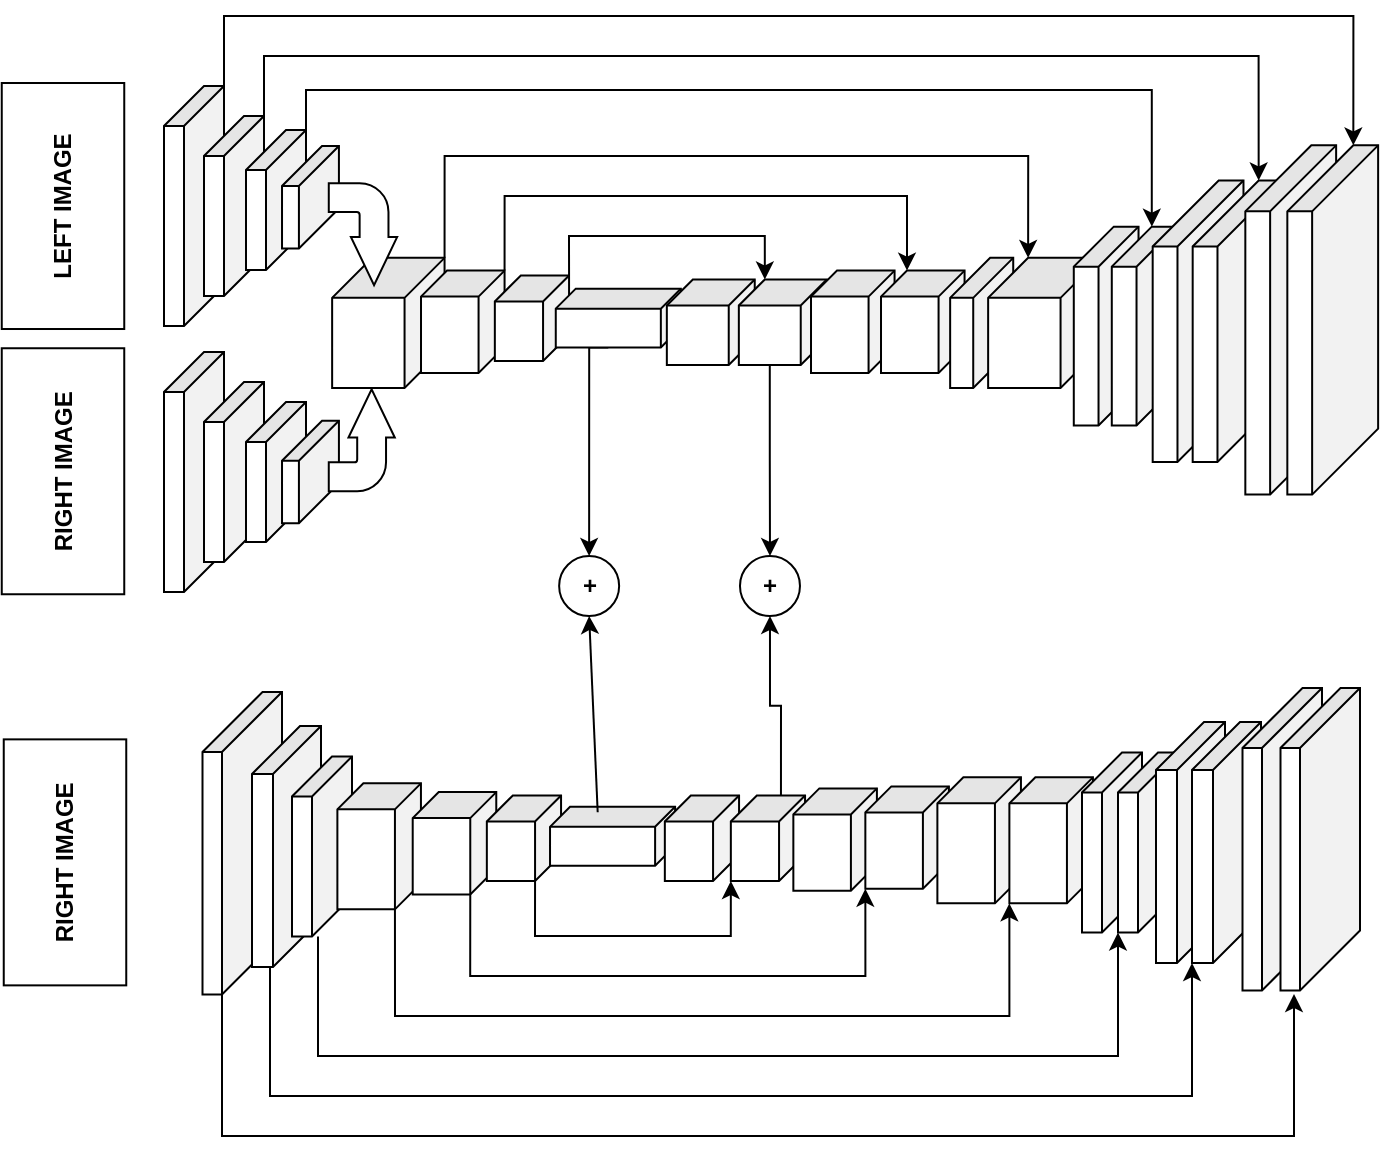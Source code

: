 <mxfile version="16.5.3" type="github">
  <diagram id="XJV9W_cmDKWi7Rnc3LGd" name="Page-1">
    <mxGraphModel dx="1364" dy="619" grid="1" gridSize="10" guides="1" tooltips="1" connect="1" arrows="1" fold="1" page="1" pageScale="1" pageWidth="850" pageHeight="1100" math="0" shadow="0">
      <root>
        <mxCell id="0" />
        <mxCell id="1" parent="0" />
        <mxCell id="qjHNvClsbBAqryhqXB2U-25" style="edgeStyle=orthogonalEdgeStyle;rounded=0;orthogonalLoop=1;jettySize=auto;html=1;exitX=0;exitY=0;exitDx=0;exitDy=0;exitPerimeter=0;entryX=0;entryY=0;entryDx=0;entryDy=12.4;entryPerimeter=0;" parent="1" source="ripQ546PBSJGRs5OGgcQ-14" target="j10uJciGInbWVbVoU815-24" edge="1">
          <mxGeometry relative="1" as="geometry">
            <Array as="points">
              <mxPoint x="192" y="90" />
              <mxPoint x="757" y="90" />
            </Array>
          </mxGeometry>
        </mxCell>
        <mxCell id="ripQ546PBSJGRs5OGgcQ-14" value="" style="shape=cube;whiteSpace=wrap;html=1;boundedLbl=1;backgroundOutline=1;darkOpacity=0.05;darkOpacity2=0.1;rotation=90;" parent="1" vertex="1">
          <mxGeometry x="117" y="170" width="120" height="30" as="geometry" />
        </mxCell>
        <mxCell id="j10uJciGInbWVbVoU815-27" style="edgeStyle=orthogonalEdgeStyle;rounded=0;orthogonalLoop=1;jettySize=auto;html=1;exitX=0;exitY=0;exitDx=0;exitDy=0;exitPerimeter=0;entryX=0;entryY=0;entryDx=0;entryDy=12.4;entryPerimeter=0;" parent="1" source="ripQ546PBSJGRs5OGgcQ-15" target="j10uJciGInbWVbVoU815-22" edge="1">
          <mxGeometry relative="1" as="geometry">
            <Array as="points">
              <mxPoint x="212" y="110" />
              <mxPoint x="709" y="110" />
            </Array>
            <mxPoint x="750" y="130" as="targetPoint" />
          </mxGeometry>
        </mxCell>
        <mxCell id="ripQ546PBSJGRs5OGgcQ-15" value="" style="shape=cube;whiteSpace=wrap;html=1;boundedLbl=1;backgroundOutline=1;darkOpacity=0.05;darkOpacity2=0.1;rotation=90;" parent="1" vertex="1">
          <mxGeometry x="152" y="170" width="90" height="30" as="geometry" />
        </mxCell>
        <mxCell id="qjHNvClsbBAqryhqXB2U-27" style="edgeStyle=orthogonalEdgeStyle;rounded=0;orthogonalLoop=1;jettySize=auto;html=1;exitX=0;exitY=0;exitDx=0;exitDy=0;exitPerimeter=0;entryX=0;entryY=0;entryDx=0;entryDy=12.37;entryPerimeter=0;" parent="1" source="ripQ546PBSJGRs5OGgcQ-16" target="j10uJciGInbWVbVoU815-20" edge="1">
          <mxGeometry relative="1" as="geometry">
            <mxPoint x="710" y="150" as="targetPoint" />
          </mxGeometry>
        </mxCell>
        <mxCell id="ripQ546PBSJGRs5OGgcQ-16" value="" style="shape=cube;whiteSpace=wrap;html=1;boundedLbl=1;backgroundOutline=1;darkOpacity=0.05;darkOpacity2=0.1;rotation=90;" parent="1" vertex="1">
          <mxGeometry x="183" y="167" width="70" height="30" as="geometry" />
        </mxCell>
        <mxCell id="ripQ546PBSJGRs5OGgcQ-17" value="" style="shape=cube;whiteSpace=wrap;html=1;boundedLbl=1;backgroundOutline=1;darkOpacity=0.05;darkOpacity2=0.1;rotation=90;" parent="1" vertex="1">
          <mxGeometry x="117" y="303" width="120" height="30" as="geometry" />
        </mxCell>
        <mxCell id="ripQ546PBSJGRs5OGgcQ-18" value="" style="shape=cube;whiteSpace=wrap;html=1;boundedLbl=1;backgroundOutline=1;darkOpacity=0.05;darkOpacity2=0.1;rotation=90;" parent="1" vertex="1">
          <mxGeometry x="152" y="303" width="90" height="30" as="geometry" />
        </mxCell>
        <mxCell id="ripQ546PBSJGRs5OGgcQ-19" value="" style="shape=cube;whiteSpace=wrap;html=1;boundedLbl=1;backgroundOutline=1;darkOpacity=0.05;darkOpacity2=0.1;rotation=90;" parent="1" vertex="1">
          <mxGeometry x="183" y="303" width="70" height="30" as="geometry" />
        </mxCell>
        <mxCell id="gHIy9yLXrVZsT-g1AwRH-1" value="" style="shape=cube;whiteSpace=wrap;html=1;boundedLbl=1;backgroundOutline=1;darkOpacity=0.05;darkOpacity2=0.1;rotation=90;" parent="1" vertex="1">
          <mxGeometry x="209.61" y="166.41" width="51.25" height="28.45" as="geometry" />
        </mxCell>
        <mxCell id="gHIy9yLXrVZsT-g1AwRH-2" value="" style="shape=cube;whiteSpace=wrap;html=1;boundedLbl=1;backgroundOutline=1;darkOpacity=0.05;darkOpacity2=0.1;rotation=90;" parent="1" vertex="1">
          <mxGeometry x="209.61" y="303.78" width="51.25" height="28.45" as="geometry" />
        </mxCell>
        <mxCell id="gHIy9yLXrVZsT-g1AwRH-4" value="&lt;b&gt;LEFT IMAGE&lt;/b&gt;" style="rounded=0;whiteSpace=wrap;html=1;rotation=-90;" parent="1" vertex="1">
          <mxGeometry x="50" y="154.38" width="123" height="61.25" as="geometry" />
        </mxCell>
        <mxCell id="gHIy9yLXrVZsT-g1AwRH-5" value="&lt;b&gt;RIGHT IMAGE&lt;/b&gt;" style="rounded=0;whiteSpace=wrap;html=1;rotation=-90;" parent="1" vertex="1">
          <mxGeometry x="50" y="287" width="123" height="61.25" as="geometry" />
        </mxCell>
        <mxCell id="qjHNvClsbBAqryhqXB2U-23" style="edgeStyle=orthogonalEdgeStyle;rounded=0;orthogonalLoop=1;jettySize=auto;html=1;exitX=0;exitY=0;exitDx=0;exitDy=0;exitPerimeter=0;entryX=0;entryY=0;entryDx=0;entryDy=36.21;entryPerimeter=0;" parent="1" source="gHIy9yLXrVZsT-g1AwRH-6" target="j10uJciGInbWVbVoU815-18" edge="1">
          <mxGeometry relative="1" as="geometry">
            <Array as="points">
              <mxPoint x="302" y="160" />
              <mxPoint x="594" y="160" />
            </Array>
          </mxGeometry>
        </mxCell>
        <mxCell id="gHIy9yLXrVZsT-g1AwRH-6" value="" style="shape=cube;whiteSpace=wrap;html=1;boundedLbl=1;backgroundOutline=1;darkOpacity=0.05;darkOpacity2=0.1;rotation=90;" parent="1" vertex="1">
          <mxGeometry x="241.67" y="215.33" width="65.01" height="56.21" as="geometry" />
        </mxCell>
        <mxCell id="gHIy9yLXrVZsT-g1AwRH-16" value="" style="html=1;shadow=0;dashed=0;align=center;verticalAlign=middle;shape=mxgraph.arrows2.bendArrow;dy=7.21;dx=24.16;notch=0;arrowHead=23.15;rounded=1;rotation=90;" parent="1" vertex="1">
          <mxGeometry x="236" y="182" width="50.99" height="34.21" as="geometry" />
        </mxCell>
        <mxCell id="j10uJciGInbWVbVoU815-2" value="" style="html=1;shadow=0;dashed=0;align=center;verticalAlign=middle;shape=mxgraph.arrows2.bendArrow;dy=7.21;dx=24.16;notch=0;arrowHead=23.15;rounded=1;rotation=-90;flipV=1;" parent="1" vertex="1">
          <mxGeometry x="235.39" y="285.61" width="50.99" height="33" as="geometry" />
        </mxCell>
        <mxCell id="3e6isMqfdNkGdxpLTALY-1" style="edgeStyle=orthogonalEdgeStyle;rounded=0;orthogonalLoop=1;jettySize=auto;html=1;exitX=0;exitY=0;exitDx=0;exitDy=0;exitPerimeter=0;entryX=0;entryY=0;entryDx=0;entryDy=28.78;entryPerimeter=0;" edge="1" parent="1" source="j10uJciGInbWVbVoU815-4" target="j10uJciGInbWVbVoU815-15">
          <mxGeometry relative="1" as="geometry">
            <Array as="points">
              <mxPoint x="332" y="180" />
              <mxPoint x="534" y="180" />
            </Array>
          </mxGeometry>
        </mxCell>
        <mxCell id="j10uJciGInbWVbVoU815-4" value="" style="shape=cube;whiteSpace=wrap;html=1;boundedLbl=1;backgroundOutline=1;darkOpacity=0.05;darkOpacity2=0.1;rotation=90;size=13;" parent="1" vertex="1">
          <mxGeometry x="285.82" y="221.99" width="51.15" height="41.78" as="geometry" />
        </mxCell>
        <mxCell id="3e6isMqfdNkGdxpLTALY-2" style="edgeStyle=orthogonalEdgeStyle;rounded=0;orthogonalLoop=1;jettySize=auto;html=1;exitX=0;exitY=0;exitDx=0;exitDy=0;exitPerimeter=0;entryX=0;entryY=0;entryDx=0;entryDy=30.95;entryPerimeter=0;" edge="1" parent="1" source="j10uJciGInbWVbVoU815-6" target="j10uJciGInbWVbVoU815-12">
          <mxGeometry relative="1" as="geometry">
            <Array as="points">
              <mxPoint x="364" y="200" />
              <mxPoint x="462" y="200" />
            </Array>
          </mxGeometry>
        </mxCell>
        <mxCell id="j10uJciGInbWVbVoU815-6" value="" style="shape=cube;whiteSpace=wrap;html=1;boundedLbl=1;backgroundOutline=1;darkOpacity=0.05;darkOpacity2=0.1;rotation=90;size=13;" parent="1" vertex="1">
          <mxGeometry x="324.57" y="222.56" width="42.81" height="37.11" as="geometry" />
        </mxCell>
        <mxCell id="3e6isMqfdNkGdxpLTALY-14" style="edgeStyle=orthogonalEdgeStyle;rounded=0;orthogonalLoop=1;jettySize=auto;html=1;exitX=0;exitY=0;exitDx=29.43;exitDy=36.27;exitPerimeter=0;entryX=0.5;entryY=0;entryDx=0;entryDy=0;" edge="1" parent="1" source="j10uJciGInbWVbVoU815-8" target="3e6isMqfdNkGdxpLTALY-8">
          <mxGeometry relative="1" as="geometry">
            <Array as="points">
              <mxPoint x="375" y="256" />
            </Array>
          </mxGeometry>
        </mxCell>
        <mxCell id="j10uJciGInbWVbVoU815-8" value="" style="shape=cube;whiteSpace=wrap;html=1;boundedLbl=1;backgroundOutline=1;darkOpacity=0.05;darkOpacity2=0.1;rotation=90;size=10;" parent="1" vertex="1">
          <mxGeometry x="374.44" y="209.77" width="29.43" height="62.54" as="geometry" />
        </mxCell>
        <mxCell id="j10uJciGInbWVbVoU815-9" value="" style="shape=cube;whiteSpace=wrap;html=1;boundedLbl=1;backgroundOutline=1;darkOpacity=0.05;darkOpacity2=0.1;rotation=90;size=13;" parent="1" vertex="1">
          <mxGeometry x="413.99" y="221.14" width="42.81" height="43.95" as="geometry" />
        </mxCell>
        <mxCell id="3e6isMqfdNkGdxpLTALY-21" style="edgeStyle=orthogonalEdgeStyle;rounded=0;orthogonalLoop=1;jettySize=auto;html=1;exitX=0;exitY=0;exitDx=42.81;exitDy=28.475;exitPerimeter=0;entryX=0.5;entryY=0;entryDx=0;entryDy=0;" edge="1" parent="1" source="j10uJciGInbWVbVoU815-12" target="3e6isMqfdNkGdxpLTALY-20">
          <mxGeometry relative="1" as="geometry" />
        </mxCell>
        <mxCell id="j10uJciGInbWVbVoU815-12" value="" style="shape=cube;whiteSpace=wrap;html=1;boundedLbl=1;backgroundOutline=1;darkOpacity=0.05;darkOpacity2=0.1;rotation=90;size=13;" parent="1" vertex="1">
          <mxGeometry x="449.99" y="221.14" width="42.81" height="43.95" as="geometry" />
        </mxCell>
        <mxCell id="j10uJciGInbWVbVoU815-14" value="" style="shape=cube;whiteSpace=wrap;html=1;boundedLbl=1;backgroundOutline=1;darkOpacity=0.05;darkOpacity2=0.1;rotation=90;size=13;" parent="1" vertex="1">
          <mxGeometry x="480.82" y="221.99" width="51.15" height="41.78" as="geometry" />
        </mxCell>
        <mxCell id="j10uJciGInbWVbVoU815-15" value="" style="shape=cube;whiteSpace=wrap;html=1;boundedLbl=1;backgroundOutline=1;darkOpacity=0.05;darkOpacity2=0.1;rotation=90;size=13;" parent="1" vertex="1">
          <mxGeometry x="515.82" y="221.99" width="51.15" height="41.78" as="geometry" />
        </mxCell>
        <mxCell id="j10uJciGInbWVbVoU815-17" value="" style="shape=cube;whiteSpace=wrap;html=1;boundedLbl=1;backgroundOutline=1;darkOpacity=0.05;darkOpacity2=0.1;rotation=90;" parent="1" vertex="1">
          <mxGeometry x="538.34" y="227.67" width="65.01" height="31.54" as="geometry" />
        </mxCell>
        <mxCell id="j10uJciGInbWVbVoU815-18" value="" style="shape=cube;whiteSpace=wrap;html=1;boundedLbl=1;backgroundOutline=1;darkOpacity=0.05;darkOpacity2=0.1;rotation=90;" parent="1" vertex="1">
          <mxGeometry x="569.67" y="215.33" width="65.01" height="56.21" as="geometry" />
        </mxCell>
        <mxCell id="j10uJciGInbWVbVoU815-19" value="" style="shape=cube;whiteSpace=wrap;html=1;boundedLbl=1;backgroundOutline=1;darkOpacity=0.05;darkOpacity2=0.1;rotation=90;" parent="1" vertex="1">
          <mxGeometry x="583.38" y="228.84" width="99.4" height="32.37" as="geometry" />
        </mxCell>
        <mxCell id="j10uJciGInbWVbVoU815-20" value="" style="shape=cube;whiteSpace=wrap;html=1;boundedLbl=1;backgroundOutline=1;darkOpacity=0.05;darkOpacity2=0.1;rotation=90;" parent="1" vertex="1">
          <mxGeometry x="602.38" y="228.84" width="99.4" height="32.37" as="geometry" />
        </mxCell>
        <mxCell id="j10uJciGInbWVbVoU815-21" value="" style="shape=cube;whiteSpace=wrap;html=1;boundedLbl=1;backgroundOutline=1;darkOpacity=0.05;darkOpacity2=0.1;rotation=90;size=33;" parent="1" vertex="1">
          <mxGeometry x="608.67" y="219.91" width="140.74" height="45.4" as="geometry" />
        </mxCell>
        <mxCell id="j10uJciGInbWVbVoU815-22" value="" style="shape=cube;whiteSpace=wrap;html=1;boundedLbl=1;backgroundOutline=1;darkOpacity=0.05;darkOpacity2=0.1;rotation=90;size=33;" parent="1" vertex="1">
          <mxGeometry x="628.67" y="219.91" width="140.74" height="45.4" as="geometry" />
        </mxCell>
        <mxCell id="j10uJciGInbWVbVoU815-23" value="" style="shape=cube;whiteSpace=wrap;html=1;boundedLbl=1;backgroundOutline=1;darkOpacity=0.05;darkOpacity2=0.1;rotation=90;size=33;" parent="1" vertex="1">
          <mxGeometry x="638.05" y="219.29" width="174.63" height="45.4" as="geometry" />
        </mxCell>
        <mxCell id="j10uJciGInbWVbVoU815-24" value="" style="shape=cube;whiteSpace=wrap;html=1;boundedLbl=1;backgroundOutline=1;darkOpacity=0.05;darkOpacity2=0.1;rotation=90;size=33;" parent="1" vertex="1">
          <mxGeometry x="659.05" y="219.29" width="174.63" height="45.4" as="geometry" />
        </mxCell>
        <mxCell id="qjHNvClsbBAqryhqXB2U-22" style="edgeStyle=orthogonalEdgeStyle;rounded=0;orthogonalLoop=1;jettySize=auto;html=1;exitX=0;exitY=0;exitDx=151.25;exitDy=30;exitPerimeter=0;" parent="1" source="qjHNvClsbBAqryhqXB2U-1" edge="1">
          <mxGeometry relative="1" as="geometry">
            <mxPoint x="727" y="579" as="targetPoint" />
            <Array as="points">
              <mxPoint x="191" y="650" />
              <mxPoint x="727" y="650" />
            </Array>
          </mxGeometry>
        </mxCell>
        <mxCell id="qjHNvClsbBAqryhqXB2U-1" value="" style="shape=cube;whiteSpace=wrap;html=1;boundedLbl=1;backgroundOutline=1;darkOpacity=0.05;darkOpacity2=0.1;rotation=90;size=30;" parent="1" vertex="1">
          <mxGeometry x="125.5" y="483.75" width="151.25" height="39.75" as="geometry" />
        </mxCell>
        <mxCell id="3e6isMqfdNkGdxpLTALY-3" style="edgeStyle=orthogonalEdgeStyle;rounded=0;orthogonalLoop=1;jettySize=auto;html=1;exitX=0;exitY=0;exitDx=120.5;exitDy=24;exitPerimeter=0;entryX=1;entryY=1;entryDx=0;entryDy=0;entryPerimeter=0;" edge="1" parent="1" source="qjHNvClsbBAqryhqXB2U-2" target="qjHNvClsbBAqryhqXB2U-19">
          <mxGeometry relative="1" as="geometry">
            <Array as="points">
              <mxPoint x="215" y="630" />
              <mxPoint x="676" y="630" />
            </Array>
          </mxGeometry>
        </mxCell>
        <mxCell id="qjHNvClsbBAqryhqXB2U-2" value="" style="shape=cube;whiteSpace=wrap;html=1;boundedLbl=1;backgroundOutline=1;darkOpacity=0.05;darkOpacity2=0.1;rotation=90;size=24;" parent="1" vertex="1">
          <mxGeometry x="163" y="488" width="120.5" height="34.5" as="geometry" />
        </mxCell>
        <mxCell id="3e6isMqfdNkGdxpLTALY-4" style="edgeStyle=orthogonalEdgeStyle;rounded=0;orthogonalLoop=1;jettySize=auto;html=1;exitX=0;exitY=0;exitDx=90;exitDy=20;exitPerimeter=0;entryX=1;entryY=1;entryDx=0;entryDy=0;entryPerimeter=0;" edge="1" parent="1" target="qjHNvClsbBAqryhqXB2U-17">
          <mxGeometry relative="1" as="geometry">
            <mxPoint x="239" y="550.25" as="sourcePoint" />
            <Array as="points">
              <mxPoint x="239" y="610" />
              <mxPoint x="639" y="610" />
            </Array>
          </mxGeometry>
        </mxCell>
        <mxCell id="qjHNvClsbBAqryhqXB2U-3" value="" style="shape=cube;whiteSpace=wrap;html=1;boundedLbl=1;backgroundOutline=1;darkOpacity=0.05;darkOpacity2=0.1;rotation=90;" parent="1" vertex="1">
          <mxGeometry x="196" y="490.25" width="90" height="30" as="geometry" />
        </mxCell>
        <mxCell id="3e6isMqfdNkGdxpLTALY-5" style="edgeStyle=orthogonalEdgeStyle;rounded=0;orthogonalLoop=1;jettySize=auto;html=1;exitX=0;exitY=0;exitDx=63.0;exitDy=13;exitPerimeter=0;entryX=1;entryY=1;entryDx=0;entryDy=0;entryPerimeter=0;" edge="1" parent="1" source="qjHNvClsbBAqryhqXB2U-4" target="qjHNvClsbBAqryhqXB2U-15">
          <mxGeometry relative="1" as="geometry">
            <Array as="points">
              <mxPoint x="278" y="590" />
              <mxPoint x="585" y="590" />
            </Array>
          </mxGeometry>
        </mxCell>
        <mxCell id="qjHNvClsbBAqryhqXB2U-4" value="" style="shape=cube;whiteSpace=wrap;html=1;boundedLbl=1;backgroundOutline=1;darkOpacity=0.05;darkOpacity2=0.1;rotation=90;size=13;" parent="1" vertex="1">
          <mxGeometry x="238.08" y="484.29" width="63" height="41.78" as="geometry" />
        </mxCell>
        <mxCell id="3e6isMqfdNkGdxpLTALY-6" style="edgeStyle=orthogonalEdgeStyle;rounded=0;orthogonalLoop=1;jettySize=auto;html=1;exitX=0;exitY=0;exitDx=51.15;exitDy=13;exitPerimeter=0;entryX=1;entryY=1;entryDx=0;entryDy=0;entryPerimeter=0;" edge="1" parent="1" source="qjHNvClsbBAqryhqXB2U-5" target="qjHNvClsbBAqryhqXB2U-13">
          <mxGeometry relative="1" as="geometry">
            <Array as="points">
              <mxPoint x="315" y="570" />
              <mxPoint x="513" y="570" />
            </Array>
          </mxGeometry>
        </mxCell>
        <mxCell id="qjHNvClsbBAqryhqXB2U-5" value="" style="shape=cube;whiteSpace=wrap;html=1;boundedLbl=1;backgroundOutline=1;darkOpacity=0.05;darkOpacity2=0.1;rotation=90;size=13;" parent="1" vertex="1">
          <mxGeometry x="281.67" y="482.73" width="51.15" height="41.78" as="geometry" />
        </mxCell>
        <mxCell id="3e6isMqfdNkGdxpLTALY-7" style="edgeStyle=orthogonalEdgeStyle;rounded=0;orthogonalLoop=1;jettySize=auto;html=1;exitX=0;exitY=0;exitDx=42.81;exitDy=13;exitPerimeter=0;entryX=1;entryY=1;entryDx=0;entryDy=0;entryPerimeter=0;" edge="1" parent="1" source="qjHNvClsbBAqryhqXB2U-6" target="qjHNvClsbBAqryhqXB2U-10">
          <mxGeometry relative="1" as="geometry">
            <Array as="points">
              <mxPoint x="348" y="550" />
              <mxPoint x="445" y="550" />
            </Array>
          </mxGeometry>
        </mxCell>
        <mxCell id="qjHNvClsbBAqryhqXB2U-6" value="" style="shape=cube;whiteSpace=wrap;html=1;boundedLbl=1;backgroundOutline=1;darkOpacity=0.05;darkOpacity2=0.1;rotation=90;size=13;" parent="1" vertex="1">
          <mxGeometry x="320.57" y="482.56" width="42.81" height="37.11" as="geometry" />
        </mxCell>
        <mxCell id="qjHNvClsbBAqryhqXB2U-7" value="" style="shape=cube;whiteSpace=wrap;html=1;boundedLbl=1;backgroundOutline=1;darkOpacity=0.05;darkOpacity2=0.1;rotation=90;size=10;" parent="1" vertex="1">
          <mxGeometry x="371.57" y="468.84" width="29.43" height="62.54" as="geometry" />
        </mxCell>
        <mxCell id="qjHNvClsbBAqryhqXB2U-8" value="&lt;b&gt;RIGHT IMAGE&lt;/b&gt;" style="rounded=0;whiteSpace=wrap;html=1;rotation=-90;" parent="1" vertex="1">
          <mxGeometry x="51" y="482.56" width="123" height="61.25" as="geometry" />
        </mxCell>
        <mxCell id="qjHNvClsbBAqryhqXB2U-9" value="" style="shape=cube;whiteSpace=wrap;html=1;boundedLbl=1;backgroundOutline=1;darkOpacity=0.05;darkOpacity2=0.1;rotation=90;size=13;" parent="1" vertex="1">
          <mxGeometry x="409.57" y="482.56" width="42.81" height="37.11" as="geometry" />
        </mxCell>
        <mxCell id="3e6isMqfdNkGdxpLTALY-22" style="edgeStyle=orthogonalEdgeStyle;rounded=0;orthogonalLoop=1;jettySize=auto;html=1;exitX=0;exitY=0;exitDx=0;exitDy=12.055;exitPerimeter=0;entryX=0.5;entryY=1;entryDx=0;entryDy=0;" edge="1" parent="1" source="qjHNvClsbBAqryhqXB2U-10" target="3e6isMqfdNkGdxpLTALY-20">
          <mxGeometry relative="1" as="geometry" />
        </mxCell>
        <mxCell id="qjHNvClsbBAqryhqXB2U-10" value="" style="shape=cube;whiteSpace=wrap;html=1;boundedLbl=1;backgroundOutline=1;darkOpacity=0.05;darkOpacity2=0.1;rotation=90;size=13;" parent="1" vertex="1">
          <mxGeometry x="442.57" y="482.56" width="42.81" height="37.11" as="geometry" />
        </mxCell>
        <mxCell id="qjHNvClsbBAqryhqXB2U-12" value="" style="shape=cube;whiteSpace=wrap;html=1;boundedLbl=1;backgroundOutline=1;darkOpacity=0.05;darkOpacity2=0.1;rotation=90;size=13;" parent="1" vertex="1">
          <mxGeometry x="471.99" y="480.89" width="51.15" height="41.78" as="geometry" />
        </mxCell>
        <mxCell id="qjHNvClsbBAqryhqXB2U-13" value="" style="shape=cube;whiteSpace=wrap;html=1;boundedLbl=1;backgroundOutline=1;darkOpacity=0.05;darkOpacity2=0.1;rotation=90;size=13;" parent="1" vertex="1">
          <mxGeometry x="507.99" y="479.89" width="51.15" height="41.78" as="geometry" />
        </mxCell>
        <mxCell id="qjHNvClsbBAqryhqXB2U-14" value="" style="shape=cube;whiteSpace=wrap;html=1;boundedLbl=1;backgroundOutline=1;darkOpacity=0.05;darkOpacity2=0.1;rotation=90;size=13;" parent="1" vertex="1">
          <mxGeometry x="538.08" y="481.29" width="63" height="41.78" as="geometry" />
        </mxCell>
        <mxCell id="qjHNvClsbBAqryhqXB2U-15" value="" style="shape=cube;whiteSpace=wrap;html=1;boundedLbl=1;backgroundOutline=1;darkOpacity=0.05;darkOpacity2=0.1;rotation=90;size=13;" parent="1" vertex="1">
          <mxGeometry x="574.08" y="481.29" width="63" height="41.78" as="geometry" />
        </mxCell>
        <mxCell id="qjHNvClsbBAqryhqXB2U-16" value="" style="shape=cube;whiteSpace=wrap;html=1;boundedLbl=1;backgroundOutline=1;darkOpacity=0.05;darkOpacity2=0.1;rotation=90;" parent="1" vertex="1">
          <mxGeometry x="591" y="488.25" width="90" height="30" as="geometry" />
        </mxCell>
        <mxCell id="qjHNvClsbBAqryhqXB2U-17" value="" style="shape=cube;whiteSpace=wrap;html=1;boundedLbl=1;backgroundOutline=1;darkOpacity=0.05;darkOpacity2=0.1;rotation=90;" parent="1" vertex="1">
          <mxGeometry x="609" y="488.25" width="90" height="30" as="geometry" />
        </mxCell>
        <mxCell id="qjHNvClsbBAqryhqXB2U-18" value="" style="shape=cube;whiteSpace=wrap;html=1;boundedLbl=1;backgroundOutline=1;darkOpacity=0.05;darkOpacity2=0.1;rotation=90;size=24;" parent="1" vertex="1">
          <mxGeometry x="615" y="486" width="120.5" height="34.5" as="geometry" />
        </mxCell>
        <mxCell id="qjHNvClsbBAqryhqXB2U-19" value="" style="shape=cube;whiteSpace=wrap;html=1;boundedLbl=1;backgroundOutline=1;darkOpacity=0.05;darkOpacity2=0.1;rotation=90;size=24;" parent="1" vertex="1">
          <mxGeometry x="633" y="486" width="120.5" height="34.5" as="geometry" />
        </mxCell>
        <mxCell id="qjHNvClsbBAqryhqXB2U-20" value="" style="shape=cube;whiteSpace=wrap;html=1;boundedLbl=1;backgroundOutline=1;darkOpacity=0.05;darkOpacity2=0.1;rotation=90;size=30;" parent="1" vertex="1">
          <mxGeometry x="645.5" y="481.75" width="151.25" height="39.75" as="geometry" />
        </mxCell>
        <mxCell id="qjHNvClsbBAqryhqXB2U-21" value="" style="shape=cube;whiteSpace=wrap;html=1;boundedLbl=1;backgroundOutline=1;darkOpacity=0.05;darkOpacity2=0.1;rotation=90;size=30;" parent="1" vertex="1">
          <mxGeometry x="664.5" y="481.75" width="151.25" height="39.75" as="geometry" />
        </mxCell>
        <mxCell id="3e6isMqfdNkGdxpLTALY-8" value="&lt;b&gt;+&lt;/b&gt;" style="ellipse;whiteSpace=wrap;html=1;aspect=fixed;" vertex="1" parent="1">
          <mxGeometry x="359.57" y="360" width="30" height="30" as="geometry" />
        </mxCell>
        <mxCell id="3e6isMqfdNkGdxpLTALY-9" value="" style="endArrow=classic;html=1;rounded=0;entryX=0.5;entryY=1;entryDx=0;entryDy=0;exitX=0.093;exitY=0.619;exitDx=0;exitDy=0;exitPerimeter=0;" edge="1" parent="1" source="qjHNvClsbBAqryhqXB2U-7" target="3e6isMqfdNkGdxpLTALY-8">
          <mxGeometry width="50" height="50" relative="1" as="geometry">
            <mxPoint x="417" y="440" as="sourcePoint" />
            <mxPoint x="391.57" y="390" as="targetPoint" />
          </mxGeometry>
        </mxCell>
        <mxCell id="3e6isMqfdNkGdxpLTALY-20" value="&lt;b&gt;+&lt;/b&gt;" style="ellipse;whiteSpace=wrap;html=1;aspect=fixed;" vertex="1" parent="1">
          <mxGeometry x="449.99" y="360" width="30" height="30" as="geometry" />
        </mxCell>
      </root>
    </mxGraphModel>
  </diagram>
</mxfile>

